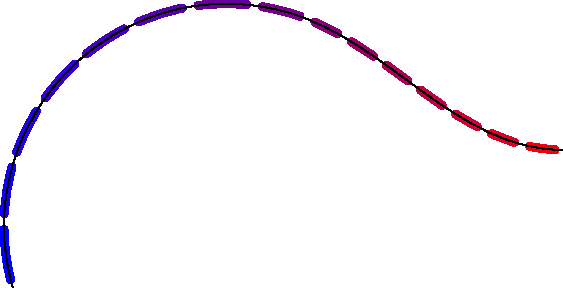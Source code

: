size(10cm,0);

path apath=(0,0)..(1,1)..(2,.5){dir(0)};
real l=length(apath);
real step=l/15;

for(real i=0; i<l-step; i+=step)
  draw(subpath(apath,i,i+step),4bp+(i/l*red+(l-i)/l*blue),PenMargins);
draw(apath);
